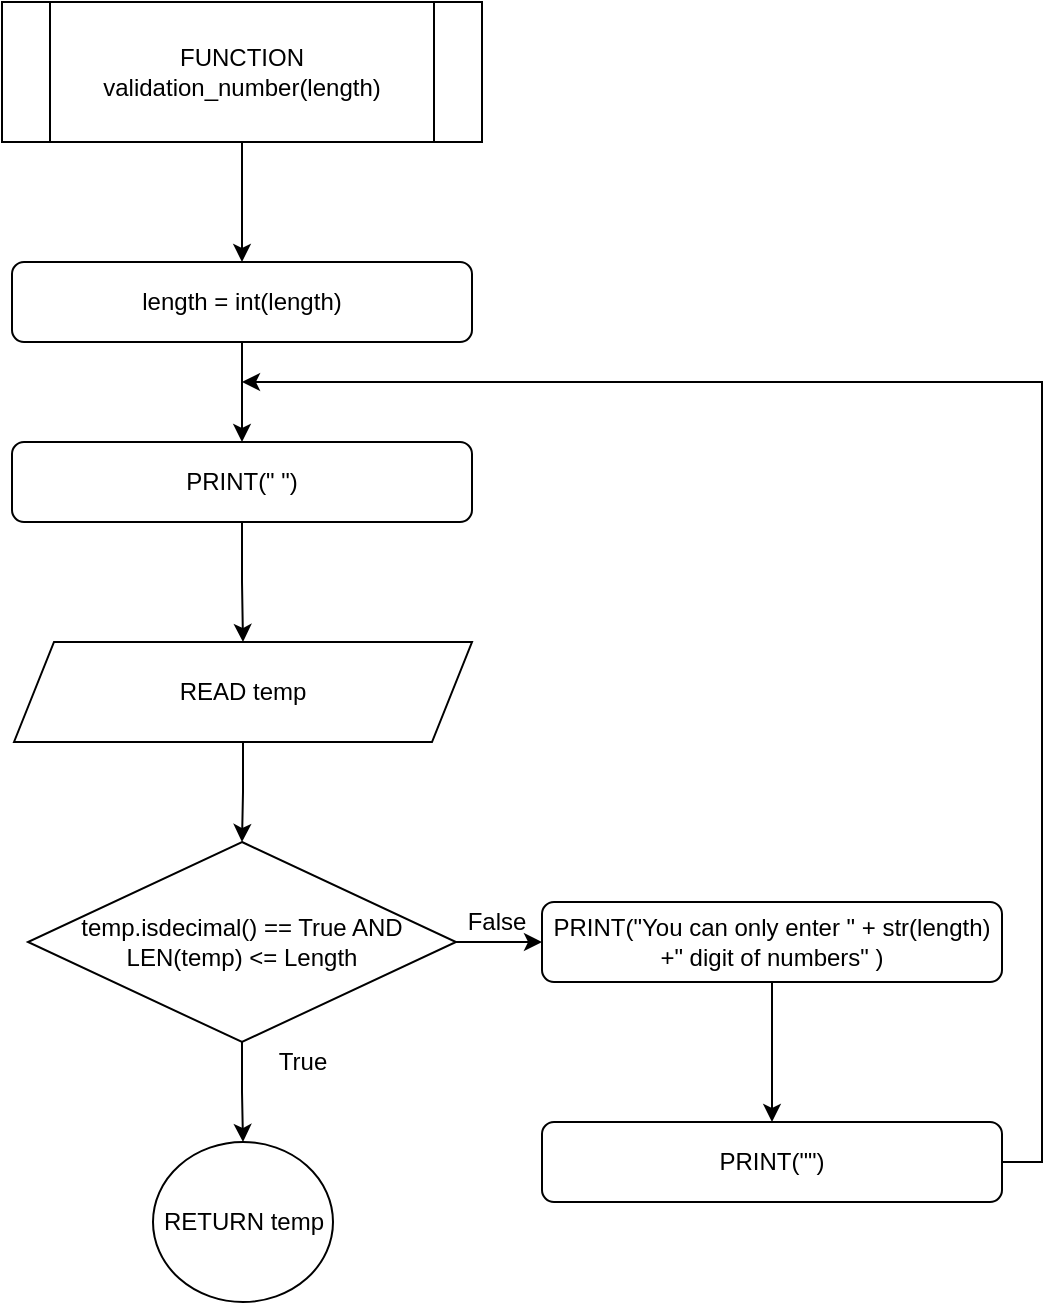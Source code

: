 <mxfile version="14.7.6" type="github">
  <diagram id="oujK_isSVb4P6oCZF3nO" name="Page-1">
    <mxGraphModel dx="1227" dy="745" grid="1" gridSize="10" guides="1" tooltips="1" connect="1" arrows="1" fold="1" page="1" pageScale="1" pageWidth="3300" pageHeight="4681" math="0" shadow="0">
      <root>
        <mxCell id="0" />
        <mxCell id="1" parent="0" />
        <mxCell id="yym1RUzuS8589676NbFL-6" value="" style="edgeStyle=orthogonalEdgeStyle;rounded=0;orthogonalLoop=1;jettySize=auto;html=1;" edge="1" parent="1" source="yym1RUzuS8589676NbFL-1" target="yym1RUzuS8589676NbFL-2">
          <mxGeometry relative="1" as="geometry" />
        </mxCell>
        <mxCell id="yym1RUzuS8589676NbFL-1" value="FUNCTION validation_number(length)" style="shape=process;whiteSpace=wrap;html=1;backgroundOutline=1;" vertex="1" parent="1">
          <mxGeometry x="260" y="80" width="240" height="70" as="geometry" />
        </mxCell>
        <mxCell id="yym1RUzuS8589676NbFL-7" value="" style="edgeStyle=orthogonalEdgeStyle;rounded=0;orthogonalLoop=1;jettySize=auto;html=1;" edge="1" parent="1" source="yym1RUzuS8589676NbFL-2" target="yym1RUzuS8589676NbFL-3">
          <mxGeometry relative="1" as="geometry" />
        </mxCell>
        <mxCell id="yym1RUzuS8589676NbFL-2" value="length = int(length)" style="rounded=1;whiteSpace=wrap;html=1;" vertex="1" parent="1">
          <mxGeometry x="265" y="210" width="230" height="40" as="geometry" />
        </mxCell>
        <mxCell id="yym1RUzuS8589676NbFL-8" value="" style="edgeStyle=orthogonalEdgeStyle;rounded=0;orthogonalLoop=1;jettySize=auto;html=1;" edge="1" parent="1" source="yym1RUzuS8589676NbFL-3" target="yym1RUzuS8589676NbFL-4">
          <mxGeometry relative="1" as="geometry" />
        </mxCell>
        <mxCell id="yym1RUzuS8589676NbFL-3" value="PRINT(&quot; &quot;)" style="rounded=1;whiteSpace=wrap;html=1;" vertex="1" parent="1">
          <mxGeometry x="265" y="300" width="230" height="40" as="geometry" />
        </mxCell>
        <mxCell id="yym1RUzuS8589676NbFL-9" value="" style="edgeStyle=orthogonalEdgeStyle;rounded=0;orthogonalLoop=1;jettySize=auto;html=1;" edge="1" parent="1" source="yym1RUzuS8589676NbFL-4" target="yym1RUzuS8589676NbFL-5">
          <mxGeometry relative="1" as="geometry" />
        </mxCell>
        <mxCell id="yym1RUzuS8589676NbFL-4" value="READ temp" style="shape=parallelogram;perimeter=parallelogramPerimeter;whiteSpace=wrap;html=1;fixedSize=1;" vertex="1" parent="1">
          <mxGeometry x="266" y="400" width="229" height="50" as="geometry" />
        </mxCell>
        <mxCell id="yym1RUzuS8589676NbFL-13" value="" style="edgeStyle=orthogonalEdgeStyle;rounded=0;orthogonalLoop=1;jettySize=auto;html=1;" edge="1" parent="1" source="yym1RUzuS8589676NbFL-5" target="yym1RUzuS8589676NbFL-12">
          <mxGeometry relative="1" as="geometry" />
        </mxCell>
        <mxCell id="yym1RUzuS8589676NbFL-42" style="edgeStyle=orthogonalEdgeStyle;rounded=0;orthogonalLoop=1;jettySize=auto;html=1;entryX=0.5;entryY=0;entryDx=0;entryDy=0;" edge="1" parent="1" source="yym1RUzuS8589676NbFL-5" target="yym1RUzuS8589676NbFL-41">
          <mxGeometry relative="1" as="geometry" />
        </mxCell>
        <mxCell id="yym1RUzuS8589676NbFL-5" value="temp.isdecimal() == True AND LEN(temp) &amp;lt;= Length" style="rhombus;whiteSpace=wrap;html=1;" vertex="1" parent="1">
          <mxGeometry x="273" y="500" width="214" height="100" as="geometry" />
        </mxCell>
        <mxCell id="yym1RUzuS8589676NbFL-15" value="" style="edgeStyle=orthogonalEdgeStyle;rounded=0;orthogonalLoop=1;jettySize=auto;html=1;" edge="1" parent="1" source="yym1RUzuS8589676NbFL-12" target="yym1RUzuS8589676NbFL-14">
          <mxGeometry relative="1" as="geometry" />
        </mxCell>
        <mxCell id="yym1RUzuS8589676NbFL-12" value="PRINT(&quot;You can only enter &quot; + str(length) +&quot; digit of numbers&quot; )" style="rounded=1;whiteSpace=wrap;html=1;" vertex="1" parent="1">
          <mxGeometry x="530" y="530" width="230" height="40" as="geometry" />
        </mxCell>
        <mxCell id="yym1RUzuS8589676NbFL-21" style="edgeStyle=orthogonalEdgeStyle;rounded=0;orthogonalLoop=1;jettySize=auto;html=1;" edge="1" parent="1" source="yym1RUzuS8589676NbFL-14">
          <mxGeometry relative="1" as="geometry">
            <mxPoint x="380" y="270" as="targetPoint" />
            <Array as="points">
              <mxPoint x="780" y="660" />
              <mxPoint x="780" y="270" />
            </Array>
          </mxGeometry>
        </mxCell>
        <mxCell id="yym1RUzuS8589676NbFL-14" value="PRINT(&quot;&quot;)" style="rounded=1;whiteSpace=wrap;html=1;" vertex="1" parent="1">
          <mxGeometry x="530" y="640" width="230" height="40" as="geometry" />
        </mxCell>
        <mxCell id="yym1RUzuS8589676NbFL-16" value="False" style="text;html=1;align=center;verticalAlign=middle;resizable=0;points=[];autosize=1;strokeColor=none;" vertex="1" parent="1">
          <mxGeometry x="487" y="530" width="40" height="20" as="geometry" />
        </mxCell>
        <mxCell id="yym1RUzuS8589676NbFL-17" value="True" style="text;html=1;align=center;verticalAlign=middle;resizable=0;points=[];autosize=1;strokeColor=none;" vertex="1" parent="1">
          <mxGeometry x="390" y="600" width="40" height="20" as="geometry" />
        </mxCell>
        <mxCell id="yym1RUzuS8589676NbFL-41" value="RETURN temp" style="ellipse;whiteSpace=wrap;html=1;" vertex="1" parent="1">
          <mxGeometry x="335.5" y="650" width="90" height="80" as="geometry" />
        </mxCell>
      </root>
    </mxGraphModel>
  </diagram>
</mxfile>
